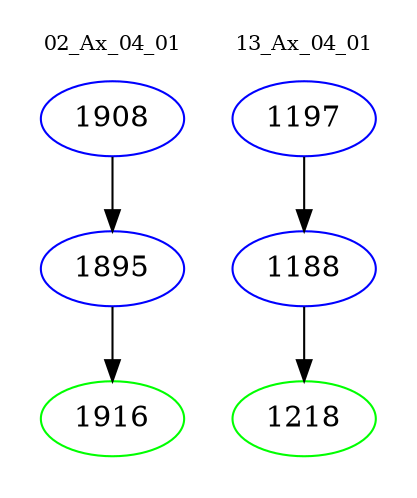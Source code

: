 digraph{
subgraph cluster_0 {
color = white
label = "02_Ax_04_01";
fontsize=10;
T0_1908 [label="1908", color="blue"]
T0_1908 -> T0_1895 [color="black"]
T0_1895 [label="1895", color="blue"]
T0_1895 -> T0_1916 [color="black"]
T0_1916 [label="1916", color="green"]
}
subgraph cluster_1 {
color = white
label = "13_Ax_04_01";
fontsize=10;
T1_1197 [label="1197", color="blue"]
T1_1197 -> T1_1188 [color="black"]
T1_1188 [label="1188", color="blue"]
T1_1188 -> T1_1218 [color="black"]
T1_1218 [label="1218", color="green"]
}
}
